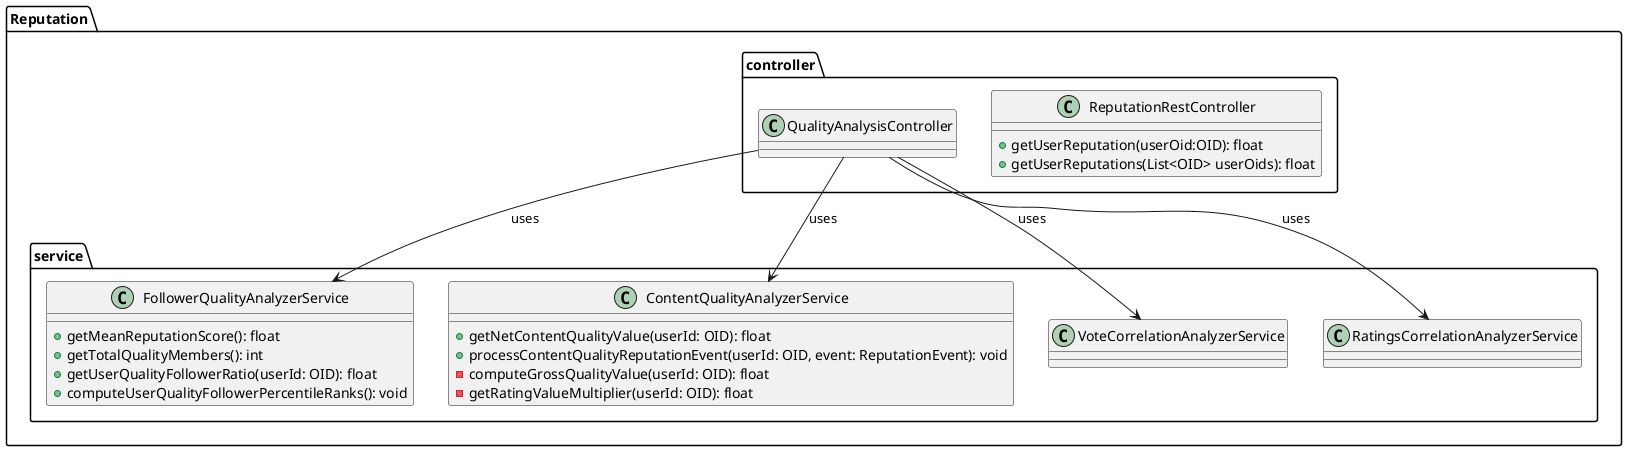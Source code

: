 @startuml
package "Reputation"{

  package "service"{

    class FollowerQualityAnalyzerService{
      + getMeanReputationScore(): float
      + getTotalQualityMembers(): int
      + getUserQualityFollowerRatio(userId: OID): float
      + computeUserQualityFollowerPercentileRanks(): void
    }

    class ContentQualityAnalyzerService{
      + getNetContentQualityValue(userId: OID): float
      + processContentQualityReputationEvent(userId: OID, event: ReputationEvent): void
      - computeGrossQualityValue(userId: OID): float
      - getRatingValueMultiplier(userId: OID): float
    }

    class VoteCorrelationAnalyzerService{

    }

    class RatingsCorrelationAnalyzerService{

    }
  }

  package "controller"{
    class ReputationRestController {
      + getUserReputation(userOid:OID): float
      + getUserReputations(List<OID> userOids): float

    }
    class QualityAnalysisController
  }

  QualityAnalysisController --> FollowerQualityAnalyzerService : uses
  QualityAnalysisController --> ContentQualityAnalyzerService : uses
  QualityAnalysisController --> VoteCorrelationAnalyzerService : uses
  QualityAnalysisController --> RatingsCorrelationAnalyzerService : uses
}

@enduml